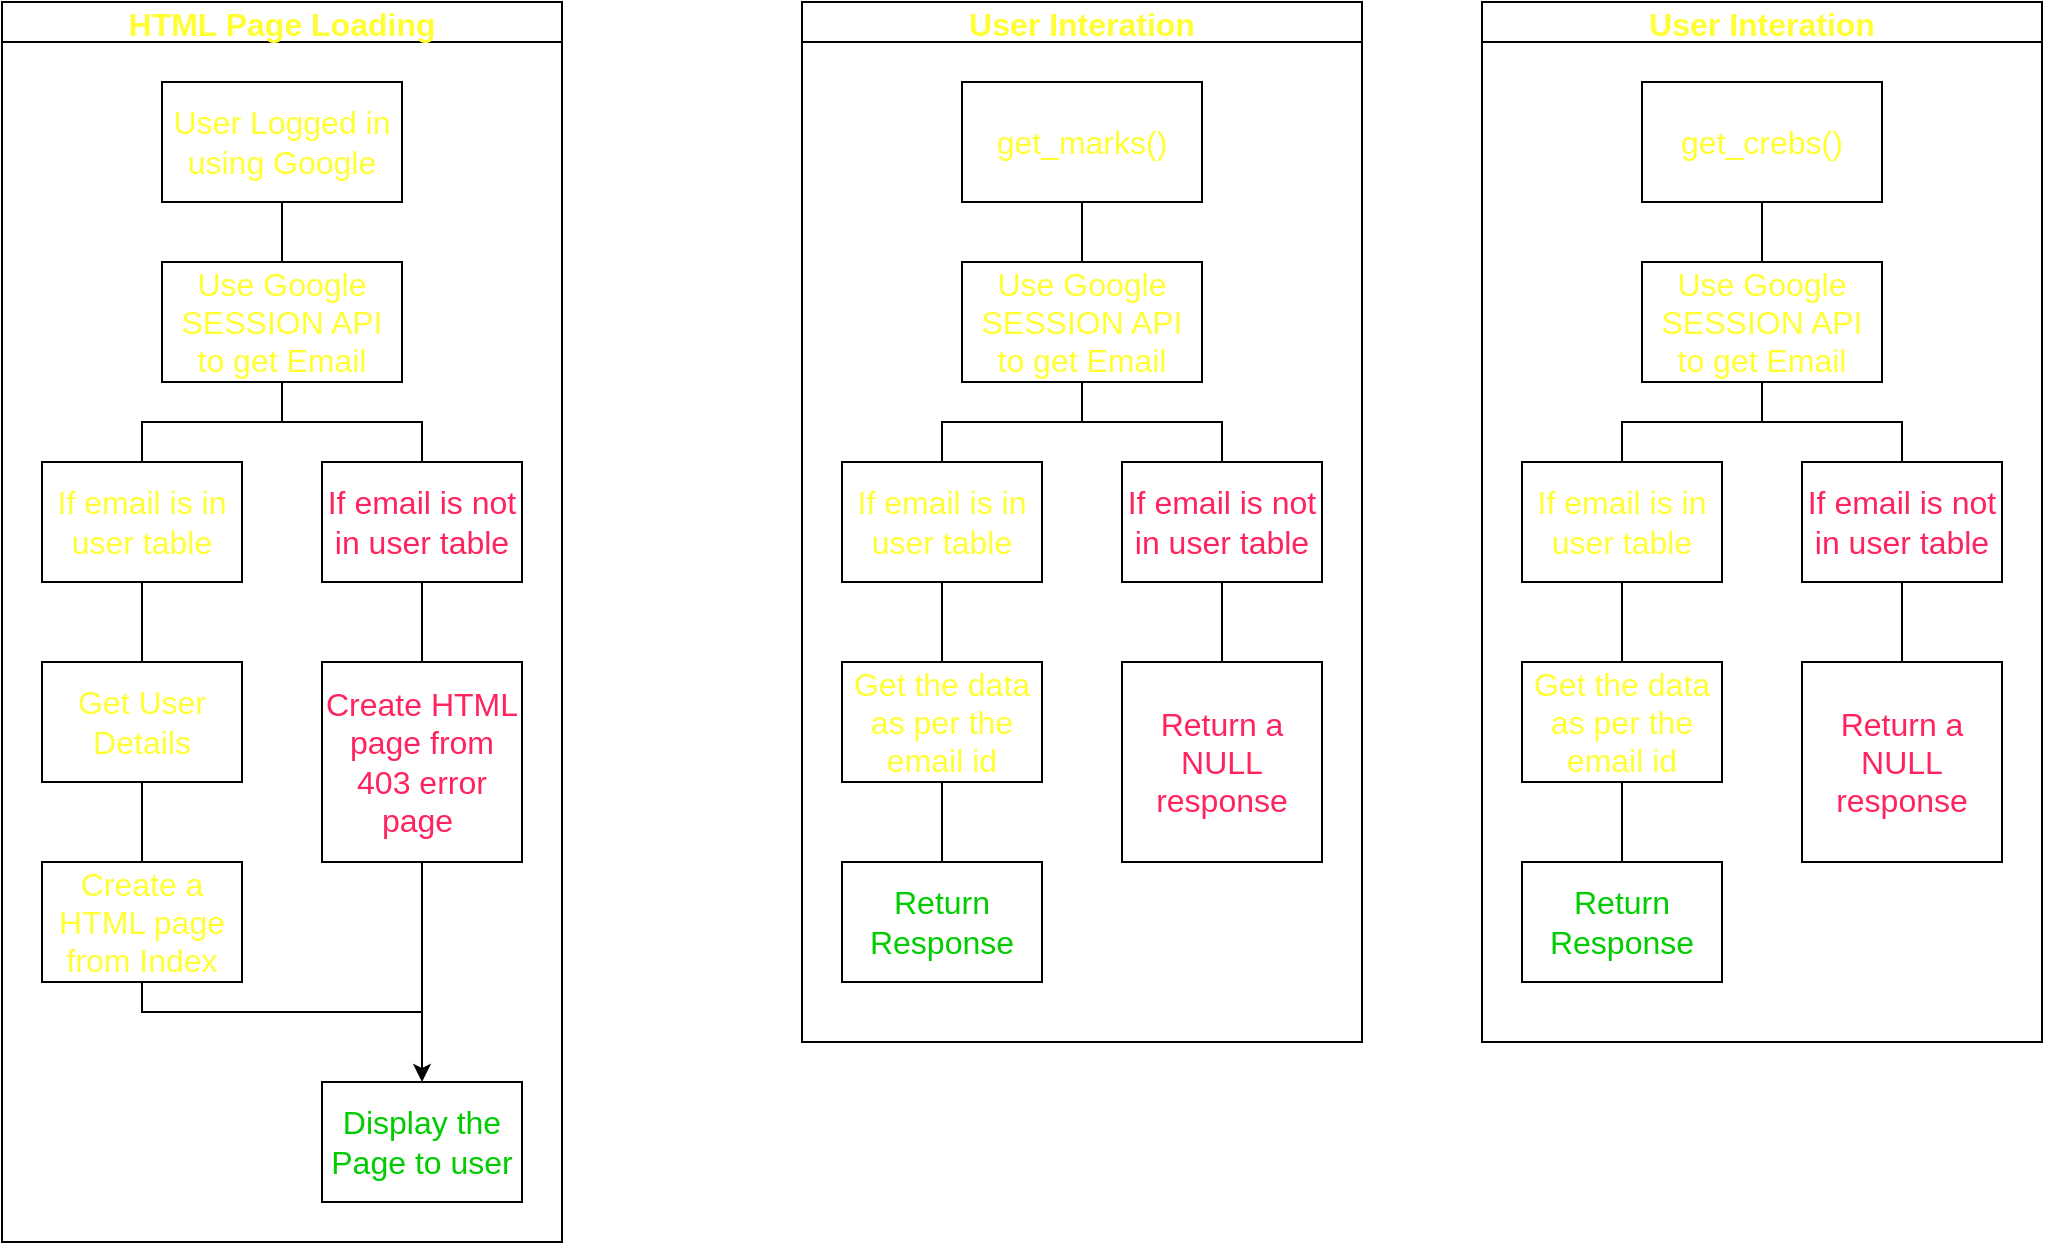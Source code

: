 <mxfile>
    <diagram id="lodUC2dEfF-dFL0Y-9R8" name="Page-2">
        <mxGraphModel dx="924" dy="620" grid="1" gridSize="10" guides="1" tooltips="1" connect="1" arrows="1" fold="1" page="1" pageScale="1" pageWidth="1169" pageHeight="827" math="0" shadow="0">
            <root>
                <mxCell id="t2VDbVq42NITe-QSgduG-0"/>
                <mxCell id="t2VDbVq42NITe-QSgduG-1" parent="t2VDbVq42NITe-QSgduG-0"/>
                <mxCell id="DUilNuEmH_4ZLzzIRQBH-0" value="HTML Page Loading" style="swimlane;startSize=20;horizontal=1;containerType=tree;newEdgeStyle={&quot;edgeStyle&quot;:&quot;elbowEdgeStyle&quot;,&quot;startArrow&quot;:&quot;none&quot;,&quot;endArrow&quot;:&quot;none&quot;};labelBackgroundColor=none;fontSize=16;fontColor=#FFFF33;" parent="t2VDbVq42NITe-QSgduG-1" vertex="1">
                    <mxGeometry x="80" y="80" width="280" height="620" as="geometry">
                        <mxRectangle x="690" y="240" width="100" height="20" as="alternateBounds"/>
                    </mxGeometry>
                </mxCell>
                <mxCell id="DUilNuEmH_4ZLzzIRQBH-1" value="" style="edgeStyle=elbowEdgeStyle;elbow=vertical;startArrow=none;endArrow=none;rounded=0;fontSize=16;fontColor=#FFFF33;" parent="DUilNuEmH_4ZLzzIRQBH-0" edge="1">
                    <mxGeometry relative="1" as="geometry">
                        <mxPoint x="140" y="190" as="sourcePoint"/>
                        <mxPoint x="70" y="230" as="targetPoint"/>
                    </mxGeometry>
                </mxCell>
                <mxCell id="DUilNuEmH_4ZLzzIRQBH-2" value="" style="edgeStyle=elbowEdgeStyle;elbow=vertical;startArrow=none;endArrow=none;rounded=0;fontSize=16;fontColor=#FFFF33;" parent="DUilNuEmH_4ZLzzIRQBH-0" target="DUilNuEmH_4ZLzzIRQBH-5" edge="1">
                    <mxGeometry relative="1" as="geometry">
                        <mxPoint x="140" y="190" as="sourcePoint"/>
                    </mxGeometry>
                </mxCell>
                <UserObject label="Use Google SESSION API to get Email" treeRoot="1" id="DUilNuEmH_4ZLzzIRQBH-3">
                    <mxCell style="whiteSpace=wrap;html=1;align=center;treeFolding=1;treeMoving=1;newEdgeStyle={&quot;edgeStyle&quot;:&quot;elbowEdgeStyle&quot;,&quot;startArrow&quot;:&quot;none&quot;,&quot;endArrow&quot;:&quot;none&quot;};labelBackgroundColor=none;fontSize=16;fontColor=#FFFF33;" parent="DUilNuEmH_4ZLzzIRQBH-0" vertex="1">
                        <mxGeometry x="80" y="130" width="120" height="60" as="geometry"/>
                    </mxCell>
                </UserObject>
                <mxCell id="DUilNuEmH_4ZLzzIRQBH-4" value="If email is in user table" style="whiteSpace=wrap;html=1;align=center;verticalAlign=middle;treeFolding=1;treeMoving=1;newEdgeStyle={&quot;edgeStyle&quot;:&quot;elbowEdgeStyle&quot;,&quot;startArrow&quot;:&quot;none&quot;,&quot;endArrow&quot;:&quot;none&quot;};labelBackgroundColor=none;fontSize=16;fontColor=#FFFF33;" parent="DUilNuEmH_4ZLzzIRQBH-0" vertex="1">
                    <mxGeometry x="20" y="230" width="100" height="60" as="geometry"/>
                </mxCell>
                <mxCell id="DUilNuEmH_4ZLzzIRQBH-5" value="If email is not in user table" style="whiteSpace=wrap;html=1;align=center;verticalAlign=middle;treeFolding=1;treeMoving=1;newEdgeStyle={&quot;edgeStyle&quot;:&quot;elbowEdgeStyle&quot;,&quot;startArrow&quot;:&quot;none&quot;,&quot;endArrow&quot;:&quot;none&quot;};labelBackgroundColor=none;fontSize=16;fontColor=#FF245E;" parent="DUilNuEmH_4ZLzzIRQBH-0" vertex="1">
                    <mxGeometry x="160" y="230" width="100" height="60" as="geometry"/>
                </mxCell>
                <mxCell id="DUilNuEmH_4ZLzzIRQBH-6" value="" style="edgeStyle=elbowEdgeStyle;elbow=vertical;startArrow=none;endArrow=none;rounded=0;fontSize=16;fontColor=#FFFF33;" parent="DUilNuEmH_4ZLzzIRQBH-0" edge="1">
                    <mxGeometry relative="1" as="geometry">
                        <mxPoint x="70" y="290" as="sourcePoint"/>
                        <mxPoint x="70" y="330" as="targetPoint"/>
                    </mxGeometry>
                </mxCell>
                <mxCell id="DUilNuEmH_4ZLzzIRQBH-7" value="Get User Details" style="whiteSpace=wrap;html=1;align=center;verticalAlign=middle;treeFolding=1;treeMoving=1;newEdgeStyle={&quot;edgeStyle&quot;:&quot;elbowEdgeStyle&quot;,&quot;startArrow&quot;:&quot;none&quot;,&quot;endArrow&quot;:&quot;none&quot;};labelBackgroundColor=none;fontSize=16;fontColor=#FFFF33;" parent="DUilNuEmH_4ZLzzIRQBH-0" vertex="1">
                    <mxGeometry x="20" y="330" width="100" height="60" as="geometry"/>
                </mxCell>
                <mxCell id="DUilNuEmH_4ZLzzIRQBH-8" value="" style="edgeStyle=elbowEdgeStyle;elbow=vertical;startArrow=none;endArrow=none;rounded=0;fontSize=16;fontColor=#FFFF33;" parent="DUilNuEmH_4ZLzzIRQBH-0" edge="1">
                    <mxGeometry relative="1" as="geometry">
                        <mxPoint x="70" y="390" as="sourcePoint"/>
                        <mxPoint x="70" y="430" as="targetPoint"/>
                    </mxGeometry>
                </mxCell>
                <mxCell id="DUilNuEmH_4ZLzzIRQBH-9" value="Create a HTML page from Index" style="whiteSpace=wrap;html=1;align=center;verticalAlign=middle;treeFolding=1;treeMoving=1;newEdgeStyle={&quot;edgeStyle&quot;:&quot;elbowEdgeStyle&quot;,&quot;startArrow&quot;:&quot;none&quot;,&quot;endArrow&quot;:&quot;none&quot;};labelBackgroundColor=none;fontSize=16;fontColor=#FFFF33;" parent="DUilNuEmH_4ZLzzIRQBH-0" vertex="1">
                    <mxGeometry x="20" y="430" width="100" height="60" as="geometry"/>
                </mxCell>
                <mxCell id="DUilNuEmH_4ZLzzIRQBH-10" value="" style="edgeStyle=elbowEdgeStyle;elbow=vertical;startArrow=none;endArrow=none;rounded=0;fontSize=16;fontColor=#FFFF33;" parent="DUilNuEmH_4ZLzzIRQBH-0" source="DUilNuEmH_4ZLzzIRQBH-5" target="DUilNuEmH_4ZLzzIRQBH-11" edge="1">
                    <mxGeometry relative="1" as="geometry">
                        <mxPoint x="830" y="430.0" as="sourcePoint"/>
                    </mxGeometry>
                </mxCell>
                <mxCell id="DUilNuEmH_4ZLzzIRQBH-11" value="Create HTML page from 403 error page&amp;nbsp;" style="whiteSpace=wrap;html=1;align=center;verticalAlign=middle;treeFolding=1;treeMoving=1;newEdgeStyle={&quot;edgeStyle&quot;:&quot;elbowEdgeStyle&quot;,&quot;startArrow&quot;:&quot;none&quot;,&quot;endArrow&quot;:&quot;none&quot;};labelBackgroundColor=none;fontSize=16;fontColor=#FF245E;" parent="DUilNuEmH_4ZLzzIRQBH-0" vertex="1">
                    <mxGeometry x="160" y="330" width="100" height="100" as="geometry"/>
                </mxCell>
                <mxCell id="DUilNuEmH_4ZLzzIRQBH-12" value="" style="edgeStyle=elbowEdgeStyle;elbow=vertical;startArrow=none;endArrow=none;rounded=0;fontSize=16;fontColor=#FFFF33;" parent="DUilNuEmH_4ZLzzIRQBH-0" edge="1">
                    <mxGeometry relative="1" as="geometry">
                        <mxPoint x="70" y="490" as="sourcePoint"/>
                        <mxPoint x="210" y="520" as="targetPoint"/>
                    </mxGeometry>
                </mxCell>
                <mxCell id="DUilNuEmH_4ZLzzIRQBH-13" value="Display the Page to user" style="whiteSpace=wrap;html=1;align=center;verticalAlign=middle;treeFolding=1;treeMoving=1;newEdgeStyle={&quot;edgeStyle&quot;:&quot;elbowEdgeStyle&quot;,&quot;startArrow&quot;:&quot;none&quot;,&quot;endArrow&quot;:&quot;none&quot;};labelBackgroundColor=none;fontSize=16;fontColor=#00CC00;" parent="DUilNuEmH_4ZLzzIRQBH-0" vertex="1">
                    <mxGeometry x="160" y="540" width="100" height="60" as="geometry"/>
                </mxCell>
                <mxCell id="DUilNuEmH_4ZLzzIRQBH-14" value="" style="edgeStyle=elbowEdgeStyle;elbow=vertical;endArrow=classic;html=1;fontSize=16;fontColor=#FFFF33;exitX=0.5;exitY=1;exitDx=0;exitDy=0;entryX=0.5;entryY=0;entryDx=0;entryDy=0;" parent="DUilNuEmH_4ZLzzIRQBH-0" source="DUilNuEmH_4ZLzzIRQBH-11" target="DUilNuEmH_4ZLzzIRQBH-13" edge="1">
                    <mxGeometry width="50" height="50" relative="1" as="geometry">
                        <mxPoint x="60" y="530" as="sourcePoint"/>
                        <mxPoint x="160" y="530" as="targetPoint"/>
                    </mxGeometry>
                </mxCell>
                <mxCell id="DUilNuEmH_4ZLzzIRQBH-17" value="" style="edgeStyle=elbowEdgeStyle;html=1;elbow=horizontal;startArrow=none;endArrow=none;" parent="DUilNuEmH_4ZLzzIRQBH-0" source="DUilNuEmH_4ZLzzIRQBH-3" target="DUilNuEmH_4ZLzzIRQBH-18" edge="1">
                    <mxGeometry relative="1" as="geometry"/>
                </mxCell>
                <UserObject label="User Logged in using Google" treeRoot="1" id="DUilNuEmH_4ZLzzIRQBH-18">
                    <mxCell style="whiteSpace=wrap;html=1;align=center;treeFolding=1;treeMoving=1;newEdgeStyle={&quot;edgeStyle&quot;:&quot;elbowEdgeStyle&quot;,&quot;startArrow&quot;:&quot;none&quot;,&quot;endArrow&quot;:&quot;none&quot;};labelBackgroundColor=none;fontSize=16;fontColor=#FFFF33;" parent="DUilNuEmH_4ZLzzIRQBH-0" vertex="1">
                        <mxGeometry x="80" y="40" width="120" height="60" as="geometry"/>
                    </mxCell>
                </UserObject>
                <mxCell id="DUilNuEmH_4ZLzzIRQBH-20" value="User Interation" style="swimlane;startSize=20;horizontal=1;containerType=tree;newEdgeStyle={&quot;edgeStyle&quot;:&quot;elbowEdgeStyle&quot;,&quot;startArrow&quot;:&quot;none&quot;,&quot;endArrow&quot;:&quot;none&quot;};labelBackgroundColor=none;fontSize=16;fontColor=#FFFF33;" parent="t2VDbVq42NITe-QSgduG-1" vertex="1">
                    <mxGeometry x="480" y="80" width="280" height="520" as="geometry">
                        <mxRectangle x="690" y="240" width="100" height="20" as="alternateBounds"/>
                    </mxGeometry>
                </mxCell>
                <mxCell id="DUilNuEmH_4ZLzzIRQBH-21" value="" style="edgeStyle=elbowEdgeStyle;elbow=vertical;startArrow=none;endArrow=none;rounded=0;fontSize=16;fontColor=#FFFF33;" parent="DUilNuEmH_4ZLzzIRQBH-20" edge="1">
                    <mxGeometry relative="1" as="geometry">
                        <mxPoint x="140" y="190" as="sourcePoint"/>
                        <mxPoint x="70" y="230" as="targetPoint"/>
                    </mxGeometry>
                </mxCell>
                <mxCell id="DUilNuEmH_4ZLzzIRQBH-22" value="" style="edgeStyle=elbowEdgeStyle;elbow=vertical;startArrow=none;endArrow=none;rounded=0;fontSize=16;fontColor=#FFFF33;" parent="DUilNuEmH_4ZLzzIRQBH-20" target="DUilNuEmH_4ZLzzIRQBH-25" edge="1">
                    <mxGeometry relative="1" as="geometry">
                        <mxPoint x="140" y="190" as="sourcePoint"/>
                    </mxGeometry>
                </mxCell>
                <UserObject label="Use Google SESSION API to get Email" treeRoot="1" id="DUilNuEmH_4ZLzzIRQBH-23">
                    <mxCell style="whiteSpace=wrap;html=1;align=center;treeFolding=1;treeMoving=1;newEdgeStyle={&quot;edgeStyle&quot;:&quot;elbowEdgeStyle&quot;,&quot;startArrow&quot;:&quot;none&quot;,&quot;endArrow&quot;:&quot;none&quot;};labelBackgroundColor=none;fontSize=16;fontColor=#FFFF33;" parent="DUilNuEmH_4ZLzzIRQBH-20" vertex="1">
                        <mxGeometry x="80" y="130" width="120" height="60" as="geometry"/>
                    </mxCell>
                </UserObject>
                <mxCell id="DUilNuEmH_4ZLzzIRQBH-24" value="If email is in user table" style="whiteSpace=wrap;html=1;align=center;verticalAlign=middle;treeFolding=1;treeMoving=1;newEdgeStyle={&quot;edgeStyle&quot;:&quot;elbowEdgeStyle&quot;,&quot;startArrow&quot;:&quot;none&quot;,&quot;endArrow&quot;:&quot;none&quot;};labelBackgroundColor=none;fontSize=16;fontColor=#FFFF33;" parent="DUilNuEmH_4ZLzzIRQBH-20" vertex="1">
                    <mxGeometry x="20" y="230" width="100" height="60" as="geometry"/>
                </mxCell>
                <mxCell id="DUilNuEmH_4ZLzzIRQBH-25" value="If email is not in user table" style="whiteSpace=wrap;html=1;align=center;verticalAlign=middle;treeFolding=1;treeMoving=1;newEdgeStyle={&quot;edgeStyle&quot;:&quot;elbowEdgeStyle&quot;,&quot;startArrow&quot;:&quot;none&quot;,&quot;endArrow&quot;:&quot;none&quot;};labelBackgroundColor=none;fontSize=16;fontColor=#FF245E;" parent="DUilNuEmH_4ZLzzIRQBH-20" vertex="1">
                    <mxGeometry x="160" y="230" width="100" height="60" as="geometry"/>
                </mxCell>
                <mxCell id="DUilNuEmH_4ZLzzIRQBH-26" value="" style="edgeStyle=elbowEdgeStyle;elbow=vertical;startArrow=none;endArrow=none;rounded=0;fontSize=16;fontColor=#FFFF33;" parent="DUilNuEmH_4ZLzzIRQBH-20" edge="1">
                    <mxGeometry relative="1" as="geometry">
                        <mxPoint x="70" y="290" as="sourcePoint"/>
                        <mxPoint x="70" y="330" as="targetPoint"/>
                    </mxGeometry>
                </mxCell>
                <mxCell id="DUilNuEmH_4ZLzzIRQBH-27" value="Get the data as per the email id" style="whiteSpace=wrap;html=1;align=center;verticalAlign=middle;treeFolding=1;treeMoving=1;newEdgeStyle={&quot;edgeStyle&quot;:&quot;elbowEdgeStyle&quot;,&quot;startArrow&quot;:&quot;none&quot;,&quot;endArrow&quot;:&quot;none&quot;};labelBackgroundColor=none;fontSize=16;fontColor=#FFFF33;" parent="DUilNuEmH_4ZLzzIRQBH-20" vertex="1">
                    <mxGeometry x="20" y="330" width="100" height="60" as="geometry"/>
                </mxCell>
                <mxCell id="DUilNuEmH_4ZLzzIRQBH-28" value="" style="edgeStyle=elbowEdgeStyle;elbow=vertical;startArrow=none;endArrow=none;rounded=0;fontSize=16;fontColor=#FFFF33;" parent="DUilNuEmH_4ZLzzIRQBH-20" edge="1">
                    <mxGeometry relative="1" as="geometry">
                        <mxPoint x="70" y="390" as="sourcePoint"/>
                        <mxPoint x="70" y="430" as="targetPoint"/>
                    </mxGeometry>
                </mxCell>
                <mxCell id="DUilNuEmH_4ZLzzIRQBH-29" value="Return Response" style="whiteSpace=wrap;html=1;align=center;verticalAlign=middle;treeFolding=1;treeMoving=1;newEdgeStyle={&quot;edgeStyle&quot;:&quot;elbowEdgeStyle&quot;,&quot;startArrow&quot;:&quot;none&quot;,&quot;endArrow&quot;:&quot;none&quot;};labelBackgroundColor=none;fontSize=16;fontColor=#00CC00;" parent="DUilNuEmH_4ZLzzIRQBH-20" vertex="1">
                    <mxGeometry x="20" y="430" width="100" height="60" as="geometry"/>
                </mxCell>
                <mxCell id="DUilNuEmH_4ZLzzIRQBH-30" value="" style="edgeStyle=elbowEdgeStyle;elbow=vertical;startArrow=none;endArrow=none;rounded=0;fontSize=16;fontColor=#FFFF33;" parent="DUilNuEmH_4ZLzzIRQBH-20" source="DUilNuEmH_4ZLzzIRQBH-25" target="DUilNuEmH_4ZLzzIRQBH-31" edge="1">
                    <mxGeometry relative="1" as="geometry">
                        <mxPoint x="830" y="430.0" as="sourcePoint"/>
                    </mxGeometry>
                </mxCell>
                <mxCell id="DUilNuEmH_4ZLzzIRQBH-31" value="Return a NULL response" style="whiteSpace=wrap;html=1;align=center;verticalAlign=middle;treeFolding=1;treeMoving=1;newEdgeStyle={&quot;edgeStyle&quot;:&quot;elbowEdgeStyle&quot;,&quot;startArrow&quot;:&quot;none&quot;,&quot;endArrow&quot;:&quot;none&quot;};labelBackgroundColor=none;fontSize=16;fontColor=#FF245E;" parent="DUilNuEmH_4ZLzzIRQBH-20" vertex="1">
                    <mxGeometry x="160" y="330" width="100" height="100" as="geometry"/>
                </mxCell>
                <mxCell id="DUilNuEmH_4ZLzzIRQBH-35" value="" style="edgeStyle=elbowEdgeStyle;html=1;elbow=horizontal;startArrow=none;endArrow=none;" parent="DUilNuEmH_4ZLzzIRQBH-20" source="DUilNuEmH_4ZLzzIRQBH-23" target="DUilNuEmH_4ZLzzIRQBH-36" edge="1">
                    <mxGeometry relative="1" as="geometry"/>
                </mxCell>
                <UserObject label="get_marks()" treeRoot="1" id="DUilNuEmH_4ZLzzIRQBH-36">
                    <mxCell style="whiteSpace=wrap;html=1;align=center;treeFolding=1;treeMoving=1;newEdgeStyle={&quot;edgeStyle&quot;:&quot;elbowEdgeStyle&quot;,&quot;startArrow&quot;:&quot;none&quot;,&quot;endArrow&quot;:&quot;none&quot;};labelBackgroundColor=none;fontSize=16;fontColor=#FFFF33;" parent="DUilNuEmH_4ZLzzIRQBH-20" vertex="1">
                        <mxGeometry x="80" y="40" width="120" height="60" as="geometry"/>
                    </mxCell>
                </UserObject>
                <mxCell id="DUilNuEmH_4ZLzzIRQBH-39" value="User Interation" style="swimlane;startSize=20;horizontal=1;containerType=tree;newEdgeStyle={&quot;edgeStyle&quot;:&quot;elbowEdgeStyle&quot;,&quot;startArrow&quot;:&quot;none&quot;,&quot;endArrow&quot;:&quot;none&quot;};labelBackgroundColor=none;fontSize=16;fontColor=#FFFF33;" parent="t2VDbVq42NITe-QSgduG-1" vertex="1">
                    <mxGeometry x="820" y="80" width="280" height="520" as="geometry">
                        <mxRectangle x="690" y="240" width="100" height="20" as="alternateBounds"/>
                    </mxGeometry>
                </mxCell>
                <mxCell id="DUilNuEmH_4ZLzzIRQBH-40" value="" style="edgeStyle=elbowEdgeStyle;elbow=vertical;startArrow=none;endArrow=none;rounded=0;fontSize=16;fontColor=#FFFF33;" parent="DUilNuEmH_4ZLzzIRQBH-39" edge="1">
                    <mxGeometry relative="1" as="geometry">
                        <mxPoint x="140" y="190" as="sourcePoint"/>
                        <mxPoint x="70" y="230" as="targetPoint"/>
                    </mxGeometry>
                </mxCell>
                <mxCell id="DUilNuEmH_4ZLzzIRQBH-41" value="" style="edgeStyle=elbowEdgeStyle;elbow=vertical;startArrow=none;endArrow=none;rounded=0;fontSize=16;fontColor=#FFFF33;" parent="DUilNuEmH_4ZLzzIRQBH-39" target="DUilNuEmH_4ZLzzIRQBH-44" edge="1">
                    <mxGeometry relative="1" as="geometry">
                        <mxPoint x="140" y="190" as="sourcePoint"/>
                    </mxGeometry>
                </mxCell>
                <UserObject label="Use Google SESSION API to get Email" treeRoot="1" id="DUilNuEmH_4ZLzzIRQBH-42">
                    <mxCell style="whiteSpace=wrap;html=1;align=center;treeFolding=1;treeMoving=1;newEdgeStyle={&quot;edgeStyle&quot;:&quot;elbowEdgeStyle&quot;,&quot;startArrow&quot;:&quot;none&quot;,&quot;endArrow&quot;:&quot;none&quot;};labelBackgroundColor=none;fontSize=16;fontColor=#FFFF33;" parent="DUilNuEmH_4ZLzzIRQBH-39" vertex="1">
                        <mxGeometry x="80" y="130" width="120" height="60" as="geometry"/>
                    </mxCell>
                </UserObject>
                <mxCell id="DUilNuEmH_4ZLzzIRQBH-43" value="If email is in user table" style="whiteSpace=wrap;html=1;align=center;verticalAlign=middle;treeFolding=1;treeMoving=1;newEdgeStyle={&quot;edgeStyle&quot;:&quot;elbowEdgeStyle&quot;,&quot;startArrow&quot;:&quot;none&quot;,&quot;endArrow&quot;:&quot;none&quot;};labelBackgroundColor=none;fontSize=16;fontColor=#FFFF33;" parent="DUilNuEmH_4ZLzzIRQBH-39" vertex="1">
                    <mxGeometry x="20" y="230" width="100" height="60" as="geometry"/>
                </mxCell>
                <mxCell id="DUilNuEmH_4ZLzzIRQBH-44" value="If email is not in user table" style="whiteSpace=wrap;html=1;align=center;verticalAlign=middle;treeFolding=1;treeMoving=1;newEdgeStyle={&quot;edgeStyle&quot;:&quot;elbowEdgeStyle&quot;,&quot;startArrow&quot;:&quot;none&quot;,&quot;endArrow&quot;:&quot;none&quot;};labelBackgroundColor=none;fontSize=16;fontColor=#FF245E;" parent="DUilNuEmH_4ZLzzIRQBH-39" vertex="1">
                    <mxGeometry x="160" y="230" width="100" height="60" as="geometry"/>
                </mxCell>
                <mxCell id="DUilNuEmH_4ZLzzIRQBH-45" value="" style="edgeStyle=elbowEdgeStyle;elbow=vertical;startArrow=none;endArrow=none;rounded=0;fontSize=16;fontColor=#FFFF33;" parent="DUilNuEmH_4ZLzzIRQBH-39" edge="1">
                    <mxGeometry relative="1" as="geometry">
                        <mxPoint x="70" y="290" as="sourcePoint"/>
                        <mxPoint x="70" y="330" as="targetPoint"/>
                    </mxGeometry>
                </mxCell>
                <mxCell id="DUilNuEmH_4ZLzzIRQBH-46" value="Get the data as per the email id" style="whiteSpace=wrap;html=1;align=center;verticalAlign=middle;treeFolding=1;treeMoving=1;newEdgeStyle={&quot;edgeStyle&quot;:&quot;elbowEdgeStyle&quot;,&quot;startArrow&quot;:&quot;none&quot;,&quot;endArrow&quot;:&quot;none&quot;};labelBackgroundColor=none;fontSize=16;fontColor=#FFFF33;" parent="DUilNuEmH_4ZLzzIRQBH-39" vertex="1">
                    <mxGeometry x="20" y="330" width="100" height="60" as="geometry"/>
                </mxCell>
                <mxCell id="DUilNuEmH_4ZLzzIRQBH-47" value="" style="edgeStyle=elbowEdgeStyle;elbow=vertical;startArrow=none;endArrow=none;rounded=0;fontSize=16;fontColor=#FFFF33;" parent="DUilNuEmH_4ZLzzIRQBH-39" edge="1">
                    <mxGeometry relative="1" as="geometry">
                        <mxPoint x="70" y="390" as="sourcePoint"/>
                        <mxPoint x="70" y="430" as="targetPoint"/>
                    </mxGeometry>
                </mxCell>
                <mxCell id="DUilNuEmH_4ZLzzIRQBH-48" value="Return Response" style="whiteSpace=wrap;html=1;align=center;verticalAlign=middle;treeFolding=1;treeMoving=1;newEdgeStyle={&quot;edgeStyle&quot;:&quot;elbowEdgeStyle&quot;,&quot;startArrow&quot;:&quot;none&quot;,&quot;endArrow&quot;:&quot;none&quot;};labelBackgroundColor=none;fontSize=16;fontColor=#00CC00;" parent="DUilNuEmH_4ZLzzIRQBH-39" vertex="1">
                    <mxGeometry x="20" y="430" width="100" height="60" as="geometry"/>
                </mxCell>
                <mxCell id="DUilNuEmH_4ZLzzIRQBH-49" value="" style="edgeStyle=elbowEdgeStyle;elbow=vertical;startArrow=none;endArrow=none;rounded=0;fontSize=16;fontColor=#FFFF33;" parent="DUilNuEmH_4ZLzzIRQBH-39" source="DUilNuEmH_4ZLzzIRQBH-44" target="DUilNuEmH_4ZLzzIRQBH-50" edge="1">
                    <mxGeometry relative="1" as="geometry">
                        <mxPoint x="830" y="430.0" as="sourcePoint"/>
                    </mxGeometry>
                </mxCell>
                <mxCell id="DUilNuEmH_4ZLzzIRQBH-50" value="Return a NULL response" style="whiteSpace=wrap;html=1;align=center;verticalAlign=middle;treeFolding=1;treeMoving=1;newEdgeStyle={&quot;edgeStyle&quot;:&quot;elbowEdgeStyle&quot;,&quot;startArrow&quot;:&quot;none&quot;,&quot;endArrow&quot;:&quot;none&quot;};labelBackgroundColor=none;fontSize=16;fontColor=#FF245E;" parent="DUilNuEmH_4ZLzzIRQBH-39" vertex="1">
                    <mxGeometry x="160" y="330" width="100" height="100" as="geometry"/>
                </mxCell>
                <mxCell id="DUilNuEmH_4ZLzzIRQBH-51" value="" style="edgeStyle=elbowEdgeStyle;html=1;elbow=horizontal;startArrow=none;endArrow=none;" parent="DUilNuEmH_4ZLzzIRQBH-39" source="DUilNuEmH_4ZLzzIRQBH-42" target="DUilNuEmH_4ZLzzIRQBH-52" edge="1">
                    <mxGeometry relative="1" as="geometry"/>
                </mxCell>
                <UserObject label="get_crebs()" treeRoot="1" id="DUilNuEmH_4ZLzzIRQBH-52">
                    <mxCell style="whiteSpace=wrap;html=1;align=center;treeFolding=1;treeMoving=1;newEdgeStyle={&quot;edgeStyle&quot;:&quot;elbowEdgeStyle&quot;,&quot;startArrow&quot;:&quot;none&quot;,&quot;endArrow&quot;:&quot;none&quot;};labelBackgroundColor=none;fontSize=16;fontColor=#FFFF33;" parent="DUilNuEmH_4ZLzzIRQBH-39" vertex="1">
                        <mxGeometry x="80" y="40" width="120" height="60" as="geometry"/>
                    </mxCell>
                </UserObject>
            </root>
        </mxGraphModel>
    </diagram>
    <diagram id="Zwr5BVNnP6Eq51hzm9gV" name="Page-1">
        <mxGraphModel dx="924" dy="620" grid="1" gridSize="10" guides="1" tooltips="1" connect="1" arrows="1" fold="1" page="1" pageScale="1" pageWidth="1169" pageHeight="827" background="none" math="0" shadow="0">
            <root>
                <mxCell id="0"/>
                <mxCell id="1" parent="0"/>
                <mxCell id="2" value="User" style="shape=table;startSize=30;container=1;collapsible=0;childLayout=tableLayout;fixedRows=1;rowLines=0;fontStyle=1;align=center;pointerEvents=1;" parent="1" vertex="1">
                    <mxGeometry x="108" y="204" width="190" height="233" as="geometry"/>
                </mxCell>
                <mxCell id="3" value="" style="shape=partialRectangle;html=1;whiteSpace=wrap;collapsible=0;dropTarget=0;pointerEvents=1;fillColor=none;top=0;left=0;bottom=1;right=0;points=[[0,0.5],[1,0.5]];portConstraint=eastwest;" parent="2" vertex="1">
                    <mxGeometry y="30" width="190" height="30" as="geometry"/>
                </mxCell>
                <mxCell id="4" value="email" style="shape=partialRectangle;html=1;whiteSpace=wrap;connectable=0;fillColor=none;top=0;left=0;bottom=0;right=0;overflow=hidden;pointerEvents=1;" parent="3" vertex="1">
                    <mxGeometry width="60" height="30" as="geometry">
                        <mxRectangle width="60" height="30" as="alternateBounds"/>
                    </mxGeometry>
                </mxCell>
                <mxCell id="5" value="Email of user" style="shape=partialRectangle;html=1;whiteSpace=wrap;connectable=0;fillColor=none;top=0;left=0;bottom=0;right=0;align=left;spacingLeft=6;overflow=hidden;pointerEvents=1;" parent="3" vertex="1">
                    <mxGeometry x="60" width="130" height="30" as="geometry">
                        <mxRectangle width="130" height="30" as="alternateBounds"/>
                    </mxGeometry>
                </mxCell>
                <mxCell id="6" value="" style="shape=partialRectangle;html=1;whiteSpace=wrap;collapsible=0;dropTarget=0;pointerEvents=1;fillColor=none;top=0;left=0;bottom=0;right=0;points=[[0,0.5],[1,0.5]];portConstraint=eastwest;" parent="2" vertex="1">
                    <mxGeometry y="60" width="190" height="30" as="geometry"/>
                </mxCell>
                <mxCell id="7" value="id" style="shape=partialRectangle;html=1;whiteSpace=wrap;connectable=0;fillColor=none;top=0;left=0;bottom=0;right=0;overflow=hidden;pointerEvents=1;" parent="6" vertex="1">
                    <mxGeometry width="60" height="30" as="geometry">
                        <mxRectangle width="60" height="30" as="alternateBounds"/>
                    </mxGeometry>
                </mxCell>
                <mxCell id="8" value="&lt;font style=&quot;font-size: 10px&quot;&gt;Rollnumber for student&lt;/font&gt;" style="shape=partialRectangle;html=1;whiteSpace=wrap;connectable=0;fillColor=none;top=0;left=0;bottom=0;right=0;align=left;spacingLeft=6;overflow=hidden;pointerEvents=1;" parent="6" vertex="1">
                    <mxGeometry x="60" width="130" height="30" as="geometry">
                        <mxRectangle width="130" height="30" as="alternateBounds"/>
                    </mxGeometry>
                </mxCell>
                <mxCell id="9" value="" style="shape=partialRectangle;html=1;whiteSpace=wrap;collapsible=0;dropTarget=0;pointerEvents=1;fillColor=none;top=0;left=0;bottom=0;right=0;points=[[0,0.5],[1,0.5]];portConstraint=eastwest;" parent="2" vertex="1">
                    <mxGeometry y="90" width="190" height="30" as="geometry"/>
                </mxCell>
                <mxCell id="10" value="type" style="shape=partialRectangle;html=1;whiteSpace=wrap;connectable=0;fillColor=none;top=0;left=0;bottom=0;right=0;overflow=hidden;pointerEvents=1;" parent="9" vertex="1">
                    <mxGeometry width="60" height="30" as="geometry">
                        <mxRectangle width="60" height="30" as="alternateBounds"/>
                    </mxGeometry>
                </mxCell>
                <mxCell id="11" value="stud/fac/ta/admin" style="shape=partialRectangle;html=1;whiteSpace=wrap;connectable=0;fillColor=none;top=0;left=0;bottom=0;right=0;align=left;spacingLeft=6;overflow=hidden;pointerEvents=1;" parent="9" vertex="1">
                    <mxGeometry x="60" width="130" height="30" as="geometry">
                        <mxRectangle width="130" height="30" as="alternateBounds"/>
                    </mxGeometry>
                </mxCell>
                <mxCell id="25" style="shape=partialRectangle;html=1;whiteSpace=wrap;collapsible=0;dropTarget=0;pointerEvents=1;fillColor=none;top=0;left=0;bottom=0;right=0;points=[[0,0.5],[1,0.5]];portConstraint=eastwest;" parent="2" vertex="1">
                    <mxGeometry y="120" width="190" height="30" as="geometry"/>
                </mxCell>
                <mxCell id="26" value="name" style="shape=partialRectangle;html=1;whiteSpace=wrap;connectable=0;fillColor=none;top=0;left=0;bottom=0;right=0;overflow=hidden;pointerEvents=1;" parent="25" vertex="1">
                    <mxGeometry width="60" height="30" as="geometry">
                        <mxRectangle width="60" height="30" as="alternateBounds"/>
                    </mxGeometry>
                </mxCell>
                <mxCell id="27" value="Name of the User" style="shape=partialRectangle;html=1;whiteSpace=wrap;connectable=0;fillColor=none;top=0;left=0;bottom=0;right=0;align=left;spacingLeft=6;overflow=hidden;pointerEvents=1;" parent="25" vertex="1">
                    <mxGeometry x="60" width="130" height="30" as="geometry">
                        <mxRectangle width="130" height="30" as="alternateBounds"/>
                    </mxGeometry>
                </mxCell>
                <mxCell id="78" style="shape=partialRectangle;html=1;whiteSpace=wrap;collapsible=0;dropTarget=0;pointerEvents=1;fillColor=none;top=0;left=0;bottom=0;right=0;points=[[0,0.5],[1,0.5]];portConstraint=eastwest;" parent="2" vertex="1">
                    <mxGeometry y="150" width="190" height="30" as="geometry"/>
                </mxCell>
                <mxCell id="79" value="div" style="shape=partialRectangle;html=1;whiteSpace=wrap;connectable=0;fillColor=none;top=0;left=0;bottom=0;right=0;overflow=hidden;pointerEvents=1;" parent="78" vertex="1">
                    <mxGeometry width="60" height="30" as="geometry">
                        <mxRectangle width="60" height="30" as="alternateBounds"/>
                    </mxGeometry>
                </mxCell>
                <mxCell id="80" value="Division of the User" style="shape=partialRectangle;html=1;whiteSpace=wrap;connectable=0;fillColor=none;top=0;left=0;bottom=0;right=0;align=left;spacingLeft=6;overflow=hidden;pointerEvents=1;" parent="78" vertex="1">
                    <mxGeometry x="60" width="130" height="30" as="geometry">
                        <mxRectangle width="130" height="30" as="alternateBounds"/>
                    </mxGeometry>
                </mxCell>
                <mxCell id="81" style="shape=partialRectangle;html=1;whiteSpace=wrap;collapsible=0;dropTarget=0;pointerEvents=1;fillColor=none;top=0;left=0;bottom=0;right=0;points=[[0,0.5],[1,0.5]];portConstraint=eastwest;" parent="2" vertex="1">
                    <mxGeometry y="180" width="190" height="30" as="geometry"/>
                </mxCell>
                <mxCell id="82" value="tut" style="shape=partialRectangle;html=1;whiteSpace=wrap;connectable=0;fillColor=none;top=0;left=0;bottom=0;right=0;overflow=hidden;pointerEvents=1;" parent="81" vertex="1">
                    <mxGeometry width="60" height="30" as="geometry">
                        <mxRectangle width="60" height="30" as="alternateBounds"/>
                    </mxGeometry>
                </mxCell>
                <mxCell id="83" value="Tutorial Group" style="shape=partialRectangle;html=1;whiteSpace=wrap;connectable=0;fillColor=none;top=0;left=0;bottom=0;right=0;align=left;spacingLeft=6;overflow=hidden;pointerEvents=1;" parent="81" vertex="1">
                    <mxGeometry x="60" width="130" height="30" as="geometry">
                        <mxRectangle width="130" height="30" as="alternateBounds"/>
                    </mxGeometry>
                </mxCell>
                <mxCell id="28" value="Mark" style="shape=table;startSize=30;container=1;collapsible=0;childLayout=tableLayout;fixedRows=1;rowLines=0;fontStyle=1;align=center;pointerEvents=1;" parent="1" vertex="1">
                    <mxGeometry x="108" y="530" width="210" height="260" as="geometry"/>
                </mxCell>
                <mxCell id="29" value="" style="shape=partialRectangle;html=1;whiteSpace=wrap;collapsible=0;dropTarget=0;pointerEvents=1;fillColor=none;top=0;left=0;bottom=1;right=0;points=[[0,0.5],[1,0.5]];portConstraint=eastwest;" parent="28" vertex="1">
                    <mxGeometry y="30" width="210" height="30" as="geometry"/>
                </mxCell>
                <mxCell id="30" value="roll" style="shape=partialRectangle;html=1;whiteSpace=wrap;connectable=0;fillColor=none;top=0;left=0;bottom=0;right=0;overflow=hidden;pointerEvents=1;" parent="29" vertex="1">
                    <mxGeometry width="60" height="30" as="geometry">
                        <mxRectangle width="60" height="30" as="alternateBounds"/>
                    </mxGeometry>
                </mxCell>
                <mxCell id="31" value="Roll number of the stud" style="shape=partialRectangle;html=1;whiteSpace=wrap;connectable=0;fillColor=none;top=0;left=0;bottom=0;right=0;align=left;spacingLeft=6;overflow=hidden;pointerEvents=1;" parent="29" vertex="1">
                    <mxGeometry x="60" width="150" height="30" as="geometry">
                        <mxRectangle width="150" height="30" as="alternateBounds"/>
                    </mxGeometry>
                </mxCell>
                <mxCell id="44" style="shape=partialRectangle;html=1;whiteSpace=wrap;collapsible=0;dropTarget=0;pointerEvents=1;fillColor=none;top=0;left=0;bottom=0;right=0;points=[[0,0.5],[1,0.5]];portConstraint=eastwest;" parent="28" vertex="1">
                    <mxGeometry y="60" width="210" height="30" as="geometry"/>
                </mxCell>
                <mxCell id="45" value="e1_obj" style="shape=partialRectangle;html=1;whiteSpace=wrap;connectable=0;fillColor=none;top=0;left=0;bottom=0;right=0;overflow=hidden;pointerEvents=1;" parent="44" vertex="1">
                    <mxGeometry width="60" height="30" as="geometry">
                        <mxRectangle width="60" height="30" as="alternateBounds"/>
                    </mxGeometry>
                </mxCell>
                <mxCell id="46" value="Exam 1 Objective Part" style="shape=partialRectangle;html=1;whiteSpace=wrap;connectable=0;fillColor=none;top=0;left=0;bottom=0;right=0;align=left;spacingLeft=6;overflow=hidden;pointerEvents=1;" parent="44" vertex="1">
                    <mxGeometry x="60" width="150" height="30" as="geometry">
                        <mxRectangle width="150" height="30" as="alternateBounds"/>
                    </mxGeometry>
                </mxCell>
                <mxCell id="47" style="shape=partialRectangle;html=1;whiteSpace=wrap;collapsible=0;dropTarget=0;pointerEvents=1;fillColor=none;top=0;left=0;bottom=0;right=0;points=[[0,0.5],[1,0.5]];portConstraint=eastwest;" parent="28" vertex="1">
                    <mxGeometry y="90" width="210" height="30" as="geometry"/>
                </mxCell>
                <mxCell id="48" value="e1_sub" style="shape=partialRectangle;html=1;whiteSpace=wrap;connectable=0;fillColor=none;top=0;left=0;bottom=0;right=0;overflow=hidden;pointerEvents=1;" parent="47" vertex="1">
                    <mxGeometry width="60" height="30" as="geometry">
                        <mxRectangle width="60" height="30" as="alternateBounds"/>
                    </mxGeometry>
                </mxCell>
                <mxCell id="49" value="Exam 1 Subjective Part" style="shape=partialRectangle;html=1;whiteSpace=wrap;connectable=0;fillColor=none;top=0;left=0;bottom=0;right=0;align=left;spacingLeft=6;overflow=hidden;pointerEvents=1;" parent="47" vertex="1">
                    <mxGeometry x="60" width="150" height="30" as="geometry">
                        <mxRectangle width="150" height="30" as="alternateBounds"/>
                    </mxGeometry>
                </mxCell>
                <mxCell id="50" style="shape=partialRectangle;html=1;whiteSpace=wrap;collapsible=0;dropTarget=0;pointerEvents=1;fillColor=none;top=0;left=0;bottom=0;right=0;points=[[0,0.5],[1,0.5]];portConstraint=eastwest;" parent="28" vertex="1">
                    <mxGeometry y="120" width="210" height="30" as="geometry"/>
                </mxCell>
                <mxCell id="51" value="e1" style="shape=partialRectangle;html=1;whiteSpace=wrap;connectable=0;fillColor=none;top=0;left=0;bottom=0;right=0;overflow=hidden;pointerEvents=1;" parent="50" vertex="1">
                    <mxGeometry width="60" height="30" as="geometry">
                        <mxRectangle width="60" height="30" as="alternateBounds"/>
                    </mxGeometry>
                </mxCell>
                <mxCell id="52" value="Exam 1 Total Marks" style="shape=partialRectangle;html=1;whiteSpace=wrap;connectable=0;fillColor=none;top=0;left=0;bottom=0;right=0;align=left;spacingLeft=6;overflow=hidden;pointerEvents=1;" parent="50" vertex="1">
                    <mxGeometry x="60" width="150" height="30" as="geometry">
                        <mxRectangle width="150" height="30" as="alternateBounds"/>
                    </mxGeometry>
                </mxCell>
                <mxCell id="68" style="shape=partialRectangle;html=1;whiteSpace=wrap;collapsible=0;dropTarget=0;pointerEvents=1;fillColor=none;top=0;left=0;bottom=0;right=0;points=[[0,0.5],[1,0.5]];portConstraint=eastwest;" parent="28" vertex="1">
                    <mxGeometry y="150" width="210" height="30" as="geometry"/>
                </mxCell>
                <mxCell id="69" value="e2_obj" style="shape=partialRectangle;html=1;whiteSpace=wrap;connectable=0;fillColor=none;top=0;left=0;bottom=0;right=0;overflow=hidden;pointerEvents=1;" parent="68" vertex="1">
                    <mxGeometry width="60" height="30" as="geometry">
                        <mxRectangle width="60" height="30" as="alternateBounds"/>
                    </mxGeometry>
                </mxCell>
                <mxCell id="70" value="Exam 2 Objective Part" style="shape=partialRectangle;html=1;whiteSpace=wrap;connectable=0;fillColor=none;top=0;left=0;bottom=0;right=0;align=left;spacingLeft=6;overflow=hidden;pointerEvents=1;" parent="68" vertex="1">
                    <mxGeometry x="60" width="150" height="30" as="geometry">
                        <mxRectangle width="150" height="30" as="alternateBounds"/>
                    </mxGeometry>
                </mxCell>
                <mxCell id="71" style="shape=partialRectangle;html=1;whiteSpace=wrap;collapsible=0;dropTarget=0;pointerEvents=1;fillColor=none;top=0;left=0;bottom=0;right=0;points=[[0,0.5],[1,0.5]];portConstraint=eastwest;" parent="28" vertex="1">
                    <mxGeometry y="180" width="210" height="30" as="geometry"/>
                </mxCell>
                <mxCell id="72" value="e2_sub" style="shape=partialRectangle;html=1;whiteSpace=wrap;connectable=0;fillColor=none;top=0;left=0;bottom=0;right=0;overflow=hidden;pointerEvents=1;" parent="71" vertex="1">
                    <mxGeometry width="60" height="30" as="geometry">
                        <mxRectangle width="60" height="30" as="alternateBounds"/>
                    </mxGeometry>
                </mxCell>
                <mxCell id="73" value="Exam 2 Subjective Part" style="shape=partialRectangle;html=1;whiteSpace=wrap;connectable=0;fillColor=none;top=0;left=0;bottom=0;right=0;align=left;spacingLeft=6;overflow=hidden;pointerEvents=1;" parent="71" vertex="1">
                    <mxGeometry x="60" width="150" height="30" as="geometry">
                        <mxRectangle width="150" height="30" as="alternateBounds"/>
                    </mxGeometry>
                </mxCell>
                <mxCell id="74" style="shape=partialRectangle;html=1;whiteSpace=wrap;collapsible=0;dropTarget=0;pointerEvents=1;fillColor=none;top=0;left=0;bottom=0;right=0;points=[[0,0.5],[1,0.5]];portConstraint=eastwest;" parent="28" vertex="1">
                    <mxGeometry y="210" width="210" height="30" as="geometry"/>
                </mxCell>
                <mxCell id="75" value="e2" style="shape=partialRectangle;html=1;whiteSpace=wrap;connectable=0;fillColor=none;top=0;left=0;bottom=0;right=0;overflow=hidden;pointerEvents=1;" parent="74" vertex="1">
                    <mxGeometry width="60" height="30" as="geometry">
                        <mxRectangle width="60" height="30" as="alternateBounds"/>
                    </mxGeometry>
                </mxCell>
                <mxCell id="76" value="Exam 2 Total Marks" style="shape=partialRectangle;html=1;whiteSpace=wrap;connectable=0;fillColor=none;top=0;left=0;bottom=0;right=0;align=left;spacingLeft=6;overflow=hidden;pointerEvents=1;" parent="74" vertex="1">
                    <mxGeometry x="60" width="150" height="30" as="geometry">
                        <mxRectangle width="150" height="30" as="alternateBounds"/>
                    </mxGeometry>
                </mxCell>
                <mxCell id="88" value="&lt;font style=&quot;font-size: 23px&quot; color=&quot;#ffff33&quot;&gt;Database&lt;/font&gt;" style="rounded=1;whiteSpace=wrap;html=1;strokeWidth=2;fillWeight=4;hachureGap=8;hachureAngle=45;fillColor=#1ba1e2;sketch=1;fontSize=10;" parent="1" vertex="1">
                    <mxGeometry x="143" y="80" width="120" height="60" as="geometry"/>
                </mxCell>
                <mxCell id="89" value="Creb" style="shape=table;startSize=30;container=1;collapsible=0;childLayout=tableLayout;fixedRows=1;rowLines=0;fontStyle=1;align=center;pointerEvents=1;" parent="1" vertex="1">
                    <mxGeometry x="360" y="437" width="210" height="270" as="geometry"/>
                </mxCell>
                <mxCell id="90" value="" style="shape=partialRectangle;html=1;whiteSpace=wrap;collapsible=0;dropTarget=0;pointerEvents=1;fillColor=none;top=0;left=0;bottom=1;right=0;points=[[0,0.5],[1,0.5]];portConstraint=eastwest;" parent="89" vertex="1">
                    <mxGeometry y="30" width="210" height="30" as="geometry"/>
                </mxCell>
                <mxCell id="91" value="roll" style="shape=partialRectangle;html=1;whiteSpace=wrap;connectable=0;fillColor=none;top=0;left=0;bottom=0;right=0;overflow=hidden;pointerEvents=1;" parent="90" vertex="1">
                    <mxGeometry width="60" height="30" as="geometry">
                        <mxRectangle width="60" height="30" as="alternateBounds"/>
                    </mxGeometry>
                </mxCell>
                <mxCell id="92" value="Roll number of the stud" style="shape=partialRectangle;html=1;whiteSpace=wrap;connectable=0;fillColor=none;top=0;left=0;bottom=0;right=0;align=left;spacingLeft=6;overflow=hidden;pointerEvents=1;" parent="90" vertex="1">
                    <mxGeometry x="60" width="150" height="30" as="geometry">
                        <mxRectangle width="150" height="30" as="alternateBounds"/>
                    </mxGeometry>
                </mxCell>
                <mxCell id="93" style="shape=partialRectangle;html=1;whiteSpace=wrap;collapsible=0;dropTarget=0;pointerEvents=1;fillColor=none;top=0;left=0;bottom=0;right=0;points=[[0,0.5],[1,0.5]];portConstraint=eastwest;" parent="89" vertex="1">
                    <mxGeometry y="60" width="210" height="30" as="geometry"/>
                </mxCell>
                <mxCell id="94" value="e_no" style="shape=partialRectangle;html=1;whiteSpace=wrap;connectable=0;fillColor=none;top=0;left=0;bottom=0;right=0;overflow=hidden;pointerEvents=1;" parent="93" vertex="1">
                    <mxGeometry width="60" height="30" as="geometry">
                        <mxRectangle width="60" height="30" as="alternateBounds"/>
                    </mxGeometry>
                </mxCell>
                <mxCell id="95" value="Exam No" style="shape=partialRectangle;html=1;whiteSpace=wrap;connectable=0;fillColor=none;top=0;left=0;bottom=0;right=0;align=left;spacingLeft=6;overflow=hidden;pointerEvents=1;" parent="93" vertex="1">
                    <mxGeometry x="60" width="150" height="30" as="geometry">
                        <mxRectangle width="150" height="30" as="alternateBounds"/>
                    </mxGeometry>
                </mxCell>
                <mxCell id="96" style="shape=partialRectangle;html=1;whiteSpace=wrap;collapsible=0;dropTarget=0;pointerEvents=1;fillColor=none;top=0;left=0;bottom=0;right=0;points=[[0,0.5],[1,0.5]];portConstraint=eastwest;" parent="89" vertex="1">
                    <mxGeometry y="90" width="210" height="30" as="geometry"/>
                </mxCell>
                <mxCell id="97" value="q_no" style="shape=partialRectangle;html=1;whiteSpace=wrap;connectable=0;fillColor=none;top=0;left=0;bottom=0;right=0;overflow=hidden;pointerEvents=1;" parent="96" vertex="1">
                    <mxGeometry width="60" height="30" as="geometry">
                        <mxRectangle width="60" height="30" as="alternateBounds"/>
                    </mxGeometry>
                </mxCell>
                <mxCell id="98" value="Question No" style="shape=partialRectangle;html=1;whiteSpace=wrap;connectable=0;fillColor=none;top=0;left=0;bottom=0;right=0;align=left;spacingLeft=6;overflow=hidden;pointerEvents=1;" parent="96" vertex="1">
                    <mxGeometry x="60" width="150" height="30" as="geometry">
                        <mxRectangle width="150" height="30" as="alternateBounds"/>
                    </mxGeometry>
                </mxCell>
                <mxCell id="99" style="shape=partialRectangle;html=1;whiteSpace=wrap;collapsible=0;dropTarget=0;pointerEvents=1;fillColor=none;top=0;left=0;bottom=0;right=0;points=[[0,0.5],[1,0.5]];portConstraint=eastwest;" parent="89" vertex="1">
                    <mxGeometry y="120" width="210" height="30" as="geometry"/>
                </mxCell>
                <mxCell id="100" value="type" style="shape=partialRectangle;html=1;whiteSpace=wrap;connectable=0;fillColor=none;top=0;left=0;bottom=0;right=0;overflow=hidden;pointerEvents=1;" parent="99" vertex="1">
                    <mxGeometry width="60" height="30" as="geometry">
                        <mxRectangle width="60" height="30" as="alternateBounds"/>
                    </mxGeometry>
                </mxCell>
                <mxCell id="101" value="Creb Type" style="shape=partialRectangle;html=1;whiteSpace=wrap;connectable=0;fillColor=none;top=0;left=0;bottom=0;right=0;align=left;spacingLeft=6;overflow=hidden;pointerEvents=1;" parent="99" vertex="1">
                    <mxGeometry x="60" width="150" height="30" as="geometry">
                        <mxRectangle width="150" height="30" as="alternateBounds"/>
                    </mxGeometry>
                </mxCell>
                <mxCell id="111" style="shape=partialRectangle;html=1;whiteSpace=wrap;collapsible=0;dropTarget=0;pointerEvents=1;fillColor=none;top=0;left=0;bottom=0;right=0;points=[[0,0.5],[1,0.5]];portConstraint=eastwest;" parent="89" vertex="1">
                    <mxGeometry y="150" width="210" height="30" as="geometry"/>
                </mxCell>
                <mxCell id="112" value="query" style="shape=partialRectangle;html=1;whiteSpace=wrap;connectable=0;fillColor=none;top=0;left=0;bottom=0;right=0;overflow=hidden;pointerEvents=1;" parent="111" vertex="1">
                    <mxGeometry width="60" height="30" as="geometry">
                        <mxRectangle width="60" height="30" as="alternateBounds"/>
                    </mxGeometry>
                </mxCell>
                <mxCell id="113" value="Student Query" style="shape=partialRectangle;html=1;whiteSpace=wrap;connectable=0;fillColor=none;top=0;left=0;bottom=0;right=0;align=left;spacingLeft=6;overflow=hidden;pointerEvents=1;" parent="111" vertex="1">
                    <mxGeometry x="60" width="150" height="30" as="geometry">
                        <mxRectangle width="150" height="30" as="alternateBounds"/>
                    </mxGeometry>
                </mxCell>
                <mxCell id="114" style="shape=partialRectangle;html=1;whiteSpace=wrap;collapsible=0;dropTarget=0;pointerEvents=1;fillColor=none;top=0;left=0;bottom=0;right=0;points=[[0,0.5],[1,0.5]];portConstraint=eastwest;" parent="89" vertex="1">
                    <mxGeometry y="180" width="210" height="30" as="geometry"/>
                </mxCell>
                <mxCell id="115" value="response" style="shape=partialRectangle;html=1;whiteSpace=wrap;connectable=0;fillColor=none;top=0;left=0;bottom=0;right=0;overflow=hidden;pointerEvents=1;" parent="114" vertex="1">
                    <mxGeometry width="60" height="30" as="geometry">
                        <mxRectangle width="60" height="30" as="alternateBounds"/>
                    </mxGeometry>
                </mxCell>
                <mxCell id="116" value="Resolver Response" style="shape=partialRectangle;html=1;whiteSpace=wrap;connectable=0;fillColor=none;top=0;left=0;bottom=0;right=0;align=left;spacingLeft=6;overflow=hidden;pointerEvents=1;" parent="114" vertex="1">
                    <mxGeometry x="60" width="150" height="30" as="geometry">
                        <mxRectangle width="150" height="30" as="alternateBounds"/>
                    </mxGeometry>
                </mxCell>
                <mxCell id="117" style="shape=partialRectangle;html=1;whiteSpace=wrap;collapsible=0;dropTarget=0;pointerEvents=1;fillColor=none;top=0;left=0;bottom=0;right=0;points=[[0,0.5],[1,0.5]];portConstraint=eastwest;" parent="89" vertex="1">
                    <mxGeometry y="210" width="210" height="30" as="geometry"/>
                </mxCell>
                <mxCell id="118" value="change" style="shape=partialRectangle;html=1;whiteSpace=wrap;connectable=0;fillColor=none;top=0;left=0;bottom=0;right=0;overflow=hidden;pointerEvents=1;" parent="117" vertex="1">
                    <mxGeometry width="60" height="30" as="geometry">
                        <mxRectangle width="60" height="30" as="alternateBounds"/>
                    </mxGeometry>
                </mxCell>
                <mxCell id="119" value="Mark Change for that particular question" style="shape=partialRectangle;html=1;whiteSpace=wrap;connectable=0;fillColor=none;top=0;left=0;bottom=0;right=0;align=left;spacingLeft=6;overflow=hidden;pointerEvents=1;" parent="117" vertex="1">
                    <mxGeometry x="60" width="150" height="30" as="geometry">
                        <mxRectangle width="150" height="30" as="alternateBounds"/>
                    </mxGeometry>
                </mxCell>
                <mxCell id="122" value="" style="edgeStyle=elbowEdgeStyle;elbow=vertical;endArrow=classic;html=1;fontSize=23;fontColor=#FFFF33;exitX=0;exitY=0.5;exitDx=0;exitDy=0;entryX=0;entryY=0.5;entryDx=0;entryDy=0;" parent="1" source="29" target="6" edge="1">
                    <mxGeometry width="50" height="50" relative="1" as="geometry">
                        <mxPoint x="370" y="500" as="sourcePoint"/>
                        <mxPoint x="420" y="450" as="targetPoint"/>
                        <Array as="points">
                            <mxPoint x="40" y="420"/>
                        </Array>
                    </mxGeometry>
                </mxCell>
                <mxCell id="123" value="" style="edgeStyle=elbowEdgeStyle;elbow=horizontal;endArrow=classic;html=1;fontSize=23;fontColor=#FFFF33;exitX=0;exitY=0.5;exitDx=0;exitDy=0;entryX=0;entryY=0.5;entryDx=0;entryDy=0;" parent="1" source="90" target="6" edge="1">
                    <mxGeometry width="50" height="50" relative="1" as="geometry">
                        <mxPoint x="370" y="500" as="sourcePoint"/>
                        <mxPoint x="420" y="450" as="targetPoint"/>
                        <Array as="points">
                            <mxPoint x="40" y="380"/>
                        </Array>
                    </mxGeometry>
                </mxCell>
                <mxCell id="134" value="HTML Page Loading" style="swimlane;startSize=20;horizontal=1;containerType=tree;newEdgeStyle={&quot;edgeStyle&quot;:&quot;elbowEdgeStyle&quot;,&quot;startArrow&quot;:&quot;none&quot;,&quot;endArrow&quot;:&quot;none&quot;};labelBackgroundColor=none;fontSize=16;fontColor=#FFFF33;" parent="1" vertex="1">
                    <mxGeometry x="680" y="40" width="280" height="520" as="geometry">
                        <mxRectangle x="690" y="240" width="100" height="20" as="alternateBounds"/>
                    </mxGeometry>
                </mxCell>
                <mxCell id="135" value="" style="edgeStyle=elbowEdgeStyle;elbow=vertical;startArrow=none;endArrow=none;rounded=0;fontSize=16;fontColor=#FFFF33;" parent="134" source="137" target="138" edge="1">
                    <mxGeometry relative="1" as="geometry"/>
                </mxCell>
                <mxCell id="136" value="" style="edgeStyle=elbowEdgeStyle;elbow=vertical;startArrow=none;endArrow=none;rounded=0;fontSize=16;fontColor=#FFFF33;" parent="134" source="137" target="139" edge="1">
                    <mxGeometry relative="1" as="geometry"/>
                </mxCell>
                <UserObject label="User Logged in using Google" treeRoot="1" id="137">
                    <mxCell style="whiteSpace=wrap;html=1;align=center;treeFolding=1;treeMoving=1;newEdgeStyle={&quot;edgeStyle&quot;:&quot;elbowEdgeStyle&quot;,&quot;startArrow&quot;:&quot;none&quot;,&quot;endArrow&quot;:&quot;none&quot;};labelBackgroundColor=none;fontSize=16;fontColor=#FFFF33;" parent="134" vertex="1">
                        <mxGeometry x="80" y="40" width="120" height="60" as="geometry"/>
                    </mxCell>
                </UserObject>
                <mxCell id="138" value="If email is in user table" style="whiteSpace=wrap;html=1;align=center;verticalAlign=middle;treeFolding=1;treeMoving=1;newEdgeStyle={&quot;edgeStyle&quot;:&quot;elbowEdgeStyle&quot;,&quot;startArrow&quot;:&quot;none&quot;,&quot;endArrow&quot;:&quot;none&quot;};labelBackgroundColor=none;fontSize=16;fontColor=#FFFF33;" parent="134" vertex="1">
                    <mxGeometry x="20" y="140" width="100" height="60" as="geometry"/>
                </mxCell>
                <mxCell id="139" value="If email is not in user table" style="whiteSpace=wrap;html=1;align=center;verticalAlign=middle;treeFolding=1;treeMoving=1;newEdgeStyle={&quot;edgeStyle&quot;:&quot;elbowEdgeStyle&quot;,&quot;startArrow&quot;:&quot;none&quot;,&quot;endArrow&quot;:&quot;none&quot;};labelBackgroundColor=none;fontSize=16;fontColor=#FFFF33;" parent="134" vertex="1">
                    <mxGeometry x="160" y="140" width="100" height="60" as="geometry"/>
                </mxCell>
                <mxCell id="141" value="" style="edgeStyle=elbowEdgeStyle;elbow=vertical;startArrow=none;endArrow=none;rounded=0;fontSize=16;fontColor=#FFFF33;" parent="134" source="138" target="142" edge="1">
                    <mxGeometry relative="1" as="geometry">
                        <mxPoint x="830" y="340.0" as="sourcePoint"/>
                    </mxGeometry>
                </mxCell>
                <mxCell id="142" value="Get User Details" style="whiteSpace=wrap;html=1;align=center;verticalAlign=middle;treeFolding=1;treeMoving=1;newEdgeStyle={&quot;edgeStyle&quot;:&quot;elbowEdgeStyle&quot;,&quot;startArrow&quot;:&quot;none&quot;,&quot;endArrow&quot;:&quot;none&quot;};labelBackgroundColor=none;fontSize=16;fontColor=#FFFF33;" parent="134" vertex="1">
                    <mxGeometry x="20" y="240" width="100" height="60" as="geometry"/>
                </mxCell>
                <mxCell id="143" value="" style="edgeStyle=elbowEdgeStyle;elbow=vertical;startArrow=none;endArrow=none;rounded=0;fontSize=16;fontColor=#FFFF33;" parent="134" source="142" target="144" edge="1">
                    <mxGeometry relative="1" as="geometry">
                        <mxPoint x="760" y="440.0" as="sourcePoint"/>
                    </mxGeometry>
                </mxCell>
                <mxCell id="144" value="Create a HTML page from Index" style="whiteSpace=wrap;html=1;align=center;verticalAlign=middle;treeFolding=1;treeMoving=1;newEdgeStyle={&quot;edgeStyle&quot;:&quot;elbowEdgeStyle&quot;,&quot;startArrow&quot;:&quot;none&quot;,&quot;endArrow&quot;:&quot;none&quot;};labelBackgroundColor=none;fontSize=16;fontColor=#FFFF33;" parent="134" vertex="1">
                    <mxGeometry x="20" y="340" width="100" height="60" as="geometry"/>
                </mxCell>
                <mxCell id="145" value="" style="edgeStyle=elbowEdgeStyle;elbow=vertical;startArrow=none;endArrow=none;rounded=0;fontSize=16;fontColor=#FFFF33;" parent="134" source="139" target="146" edge="1">
                    <mxGeometry relative="1" as="geometry">
                        <mxPoint x="830" y="340.0" as="sourcePoint"/>
                    </mxGeometry>
                </mxCell>
                <mxCell id="146" value="Create HTML page from 403 error page&amp;nbsp;" style="whiteSpace=wrap;html=1;align=center;verticalAlign=middle;treeFolding=1;treeMoving=1;newEdgeStyle={&quot;edgeStyle&quot;:&quot;elbowEdgeStyle&quot;,&quot;startArrow&quot;:&quot;none&quot;,&quot;endArrow&quot;:&quot;none&quot;};labelBackgroundColor=none;fontSize=16;fontColor=#FFFF33;" parent="134" vertex="1">
                    <mxGeometry x="160" y="240" width="100" height="80" as="geometry"/>
                </mxCell>
                <mxCell id="151" value="" style="edgeStyle=elbowEdgeStyle;elbow=vertical;startArrow=none;endArrow=none;rounded=0;fontSize=16;fontColor=#FFFF33;" parent="134" source="144" target="152" edge="1">
                    <mxGeometry relative="1" as="geometry">
                        <mxPoint x="760" y="540" as="sourcePoint"/>
                    </mxGeometry>
                </mxCell>
                <mxCell id="152" value="Display the Page to user" style="whiteSpace=wrap;html=1;align=center;verticalAlign=middle;treeFolding=1;treeMoving=1;newEdgeStyle={&quot;edgeStyle&quot;:&quot;elbowEdgeStyle&quot;,&quot;startArrow&quot;:&quot;none&quot;,&quot;endArrow&quot;:&quot;none&quot;};labelBackgroundColor=none;fontSize=16;fontColor=#FFFF33;" parent="134" vertex="1">
                    <mxGeometry x="110" y="440" width="100" height="60" as="geometry"/>
                </mxCell>
                <mxCell id="155" value="" style="edgeStyle=elbowEdgeStyle;elbow=vertical;endArrow=classic;html=1;fontSize=16;fontColor=#FFFF33;exitX=0.5;exitY=1;exitDx=0;exitDy=0;entryX=0.5;entryY=0;entryDx=0;entryDy=0;" parent="134" source="146" target="152" edge="1">
                    <mxGeometry width="50" height="50" relative="1" as="geometry">
                        <mxPoint x="60" y="440" as="sourcePoint"/>
                        <mxPoint x="110" y="390" as="targetPoint"/>
                    </mxGeometry>
                </mxCell>
            </root>
        </mxGraphModel>
    </diagram>
</mxfile>